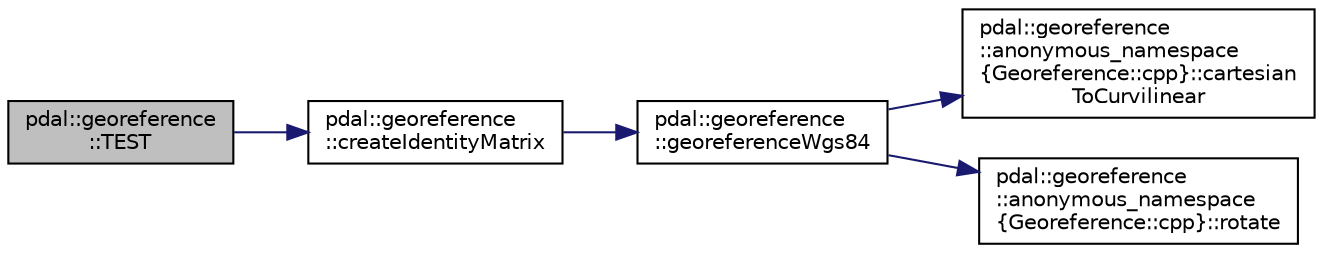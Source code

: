 digraph "pdal::georeference::TEST"
{
  edge [fontname="Helvetica",fontsize="10",labelfontname="Helvetica",labelfontsize="10"];
  node [fontname="Helvetica",fontsize="10",shape=record];
  rankdir="LR";
  Node1 [label="pdal::georeference\l::TEST",height=0.2,width=0.4,color="black", fillcolor="grey75", style="filled", fontcolor="black"];
  Node1 -> Node2 [color="midnightblue",fontsize="10",style="solid",fontname="Helvetica"];
  Node2 [label="pdal::georeference\l::createIdentityMatrix",height=0.2,width=0.4,color="black", fillcolor="white", style="filled",URL="$namespacepdal_1_1georeference.html#a84094e4564a50476a3e5cd1506d4c422"];
  Node2 -> Node3 [color="midnightblue",fontsize="10",style="solid",fontname="Helvetica"];
  Node3 [label="pdal::georeference\l::georeferenceWgs84",height=0.2,width=0.4,color="black", fillcolor="white", style="filled",URL="$namespacepdal_1_1georeference.html#a2b566c71200350d9b85725c40eb5f8fa"];
  Node3 -> Node4 [color="midnightblue",fontsize="10",style="solid",fontname="Helvetica"];
  Node4 [label="pdal::georeference\l::anonymous_namespace\l\{Georeference::cpp\}::cartesian\lToCurvilinear",height=0.2,width=0.4,color="black", fillcolor="white", style="filled",URL="$namespacepdal_1_1georeference_1_1anonymous__namespace_02Georeference_8cpp_03.html#a3d97bde05ca277bf07b1e9fc5bb49a3f"];
  Node3 -> Node5 [color="midnightblue",fontsize="10",style="solid",fontname="Helvetica"];
  Node5 [label="pdal::georeference\l::anonymous_namespace\l\{Georeference::cpp\}::rotate",height=0.2,width=0.4,color="black", fillcolor="white", style="filled",URL="$namespacepdal_1_1georeference_1_1anonymous__namespace_02Georeference_8cpp_03.html#ab65d68d7d44f5d44c6d533ec5d7fc06f"];
}
